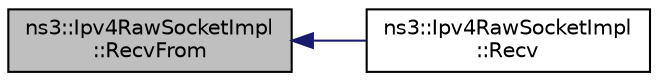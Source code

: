 digraph "ns3::Ipv4RawSocketImpl::RecvFrom"
{
  edge [fontname="Helvetica",fontsize="10",labelfontname="Helvetica",labelfontsize="10"];
  node [fontname="Helvetica",fontsize="10",shape=record];
  rankdir="LR";
  Node1 [label="ns3::Ipv4RawSocketImpl\l::RecvFrom",height=0.2,width=0.4,color="black", fillcolor="grey75", style="filled", fontcolor="black"];
  Node1 -> Node2 [dir="back",color="midnightblue",fontsize="10",style="solid"];
  Node2 [label="ns3::Ipv4RawSocketImpl\l::Recv",height=0.2,width=0.4,color="black", fillcolor="white", style="filled",URL="$de/d84/classns3_1_1Ipv4RawSocketImpl.html#a4716d2ee63765d9b4a35592800a20d35",tooltip="Read data from the socket. "];
}
